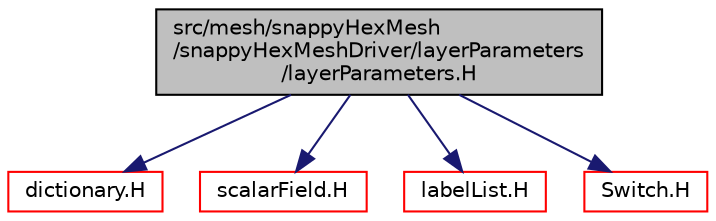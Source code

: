 digraph "src/mesh/snappyHexMesh/snappyHexMeshDriver/layerParameters/layerParameters.H"
{
  bgcolor="transparent";
  edge [fontname="Helvetica",fontsize="10",labelfontname="Helvetica",labelfontsize="10"];
  node [fontname="Helvetica",fontsize="10",shape=record];
  Node1 [label="src/mesh/snappyHexMesh\l/snappyHexMeshDriver/layerParameters\l/layerParameters.H",height=0.2,width=0.4,color="black", fillcolor="grey75", style="filled", fontcolor="black"];
  Node1 -> Node2 [color="midnightblue",fontsize="10",style="solid",fontname="Helvetica"];
  Node2 [label="dictionary.H",height=0.2,width=0.4,color="red",URL="$a07847.html"];
  Node1 -> Node3 [color="midnightblue",fontsize="10",style="solid",fontname="Helvetica"];
  Node3 [label="scalarField.H",height=0.2,width=0.4,color="red",URL="$a08130.html"];
  Node1 -> Node4 [color="midnightblue",fontsize="10",style="solid",fontname="Helvetica"];
  Node4 [label="labelList.H",height=0.2,width=0.4,color="red",URL="$a09054.html"];
  Node1 -> Node5 [color="midnightblue",fontsize="10",style="solid",fontname="Helvetica"];
  Node5 [label="Switch.H",height=0.2,width=0.4,color="red",URL="$a08978.html"];
}
